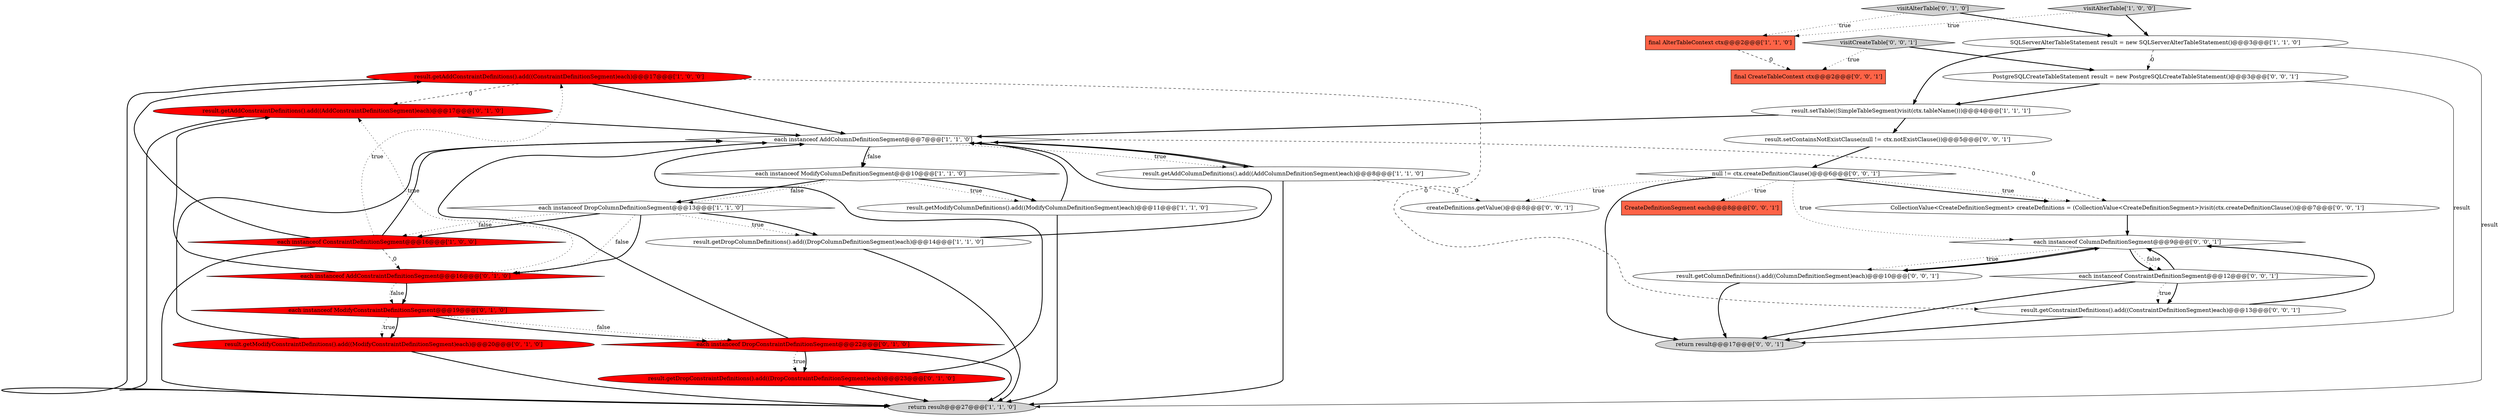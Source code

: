 digraph {
10 [style = filled, label = "result.getAddConstraintDefinitions().add((ConstraintDefinitionSegment)each)@@@17@@@['1', '0', '0']", fillcolor = red, shape = ellipse image = "AAA1AAABBB1BBB"];
5 [style = filled, label = "each instanceof DropColumnDefinitionSegment@@@13@@@['1', '1', '0']", fillcolor = white, shape = diamond image = "AAA0AAABBB1BBB"];
17 [style = filled, label = "result.getModifyConstraintDefinitions().add((ModifyConstraintDefinitionSegment)each)@@@20@@@['0', '1', '0']", fillcolor = red, shape = ellipse image = "AAA1AAABBB2BBB"];
23 [style = filled, label = "each instanceof ColumnDefinitionSegment@@@9@@@['0', '0', '1']", fillcolor = white, shape = diamond image = "AAA0AAABBB3BBB"];
15 [style = filled, label = "each instanceof ModifyConstraintDefinitionSegment@@@19@@@['0', '1', '0']", fillcolor = red, shape = diamond image = "AAA1AAABBB2BBB"];
19 [style = filled, label = "result.getDropConstraintDefinitions().add((DropConstraintDefinitionSegment)each)@@@23@@@['0', '1', '0']", fillcolor = red, shape = ellipse image = "AAA1AAABBB2BBB"];
32 [style = filled, label = "each instanceof ConstraintDefinitionSegment@@@12@@@['0', '0', '1']", fillcolor = white, shape = diamond image = "AAA0AAABBB3BBB"];
9 [style = filled, label = "return result@@@27@@@['1', '1', '0']", fillcolor = lightgray, shape = ellipse image = "AAA0AAABBB1BBB"];
13 [style = filled, label = "visitAlterTable['0', '1', '0']", fillcolor = lightgray, shape = diamond image = "AAA0AAABBB2BBB"];
8 [style = filled, label = "each instanceof ModifyColumnDefinitionSegment@@@10@@@['1', '1', '0']", fillcolor = white, shape = diamond image = "AAA0AAABBB1BBB"];
16 [style = filled, label = "result.getAddConstraintDefinitions().add((AddConstraintDefinitionSegment)each)@@@17@@@['0', '1', '0']", fillcolor = red, shape = ellipse image = "AAA1AAABBB2BBB"];
2 [style = filled, label = "visitAlterTable['1', '0', '0']", fillcolor = lightgray, shape = diamond image = "AAA0AAABBB1BBB"];
6 [style = filled, label = "each instanceof ConstraintDefinitionSegment@@@16@@@['1', '0', '0']", fillcolor = red, shape = diamond image = "AAA1AAABBB1BBB"];
26 [style = filled, label = "final CreateTableContext ctx@@@2@@@['0', '0', '1']", fillcolor = tomato, shape = box image = "AAA0AAABBB3BBB"];
28 [style = filled, label = "result.getColumnDefinitions().add((ColumnDefinitionSegment)each)@@@10@@@['0', '0', '1']", fillcolor = white, shape = ellipse image = "AAA0AAABBB3BBB"];
3 [style = filled, label = "result.setTable((SimpleTableSegment)visit(ctx.tableName()))@@@4@@@['1', '1', '1']", fillcolor = white, shape = ellipse image = "AAA0AAABBB1BBB"];
14 [style = filled, label = "each instanceof DropConstraintDefinitionSegment@@@22@@@['0', '1', '0']", fillcolor = red, shape = diamond image = "AAA1AAABBB2BBB"];
30 [style = filled, label = "CollectionValue<CreateDefinitionSegment> createDefinitions = (CollectionValue<CreateDefinitionSegment>)visit(ctx.createDefinitionClause())@@@7@@@['0', '0', '1']", fillcolor = white, shape = ellipse image = "AAA0AAABBB3BBB"];
4 [style = filled, label = "result.getModifyColumnDefinitions().add((ModifyColumnDefinitionSegment)each)@@@11@@@['1', '1', '0']", fillcolor = white, shape = ellipse image = "AAA0AAABBB1BBB"];
7 [style = filled, label = "final AlterTableContext ctx@@@2@@@['1', '1', '0']", fillcolor = tomato, shape = box image = "AAA0AAABBB1BBB"];
18 [style = filled, label = "each instanceof AddConstraintDefinitionSegment@@@16@@@['0', '1', '0']", fillcolor = red, shape = diamond image = "AAA1AAABBB2BBB"];
24 [style = filled, label = "visitCreateTable['0', '0', '1']", fillcolor = lightgray, shape = diamond image = "AAA0AAABBB3BBB"];
27 [style = filled, label = "return result@@@17@@@['0', '0', '1']", fillcolor = lightgray, shape = ellipse image = "AAA0AAABBB3BBB"];
29 [style = filled, label = "result.setContainsNotExistClause(null != ctx.notExistClause())@@@5@@@['0', '0', '1']", fillcolor = white, shape = ellipse image = "AAA0AAABBB3BBB"];
0 [style = filled, label = "SQLServerAlterTableStatement result = new SQLServerAlterTableStatement()@@@3@@@['1', '1', '0']", fillcolor = white, shape = ellipse image = "AAA0AAABBB1BBB"];
25 [style = filled, label = "null != ctx.createDefinitionClause()@@@6@@@['0', '0', '1']", fillcolor = white, shape = diamond image = "AAA0AAABBB3BBB"];
1 [style = filled, label = "each instanceof AddColumnDefinitionSegment@@@7@@@['1', '1', '0']", fillcolor = white, shape = diamond image = "AAA0AAABBB1BBB"];
11 [style = filled, label = "result.getAddColumnDefinitions().add((AddColumnDefinitionSegment)each)@@@8@@@['1', '1', '0']", fillcolor = white, shape = ellipse image = "AAA0AAABBB1BBB"];
22 [style = filled, label = "result.getConstraintDefinitions().add((ConstraintDefinitionSegment)each)@@@13@@@['0', '0', '1']", fillcolor = white, shape = ellipse image = "AAA0AAABBB3BBB"];
20 [style = filled, label = "CreateDefinitionSegment each@@@8@@@['0', '0', '1']", fillcolor = tomato, shape = box image = "AAA0AAABBB3BBB"];
31 [style = filled, label = "PostgreSQLCreateTableStatement result = new PostgreSQLCreateTableStatement()@@@3@@@['0', '0', '1']", fillcolor = white, shape = ellipse image = "AAA0AAABBB3BBB"];
21 [style = filled, label = "createDefinitions.getValue()@@@8@@@['0', '0', '1']", fillcolor = white, shape = ellipse image = "AAA0AAABBB3BBB"];
12 [style = filled, label = "result.getDropColumnDefinitions().add((DropColumnDefinitionSegment)each)@@@14@@@['1', '1', '0']", fillcolor = white, shape = ellipse image = "AAA0AAABBB1BBB"];
0->3 [style = bold, label=""];
4->9 [style = bold, label=""];
32->22 [style = bold, label=""];
5->18 [style = dotted, label="false"];
1->8 [style = bold, label=""];
32->23 [style = bold, label=""];
14->19 [style = dotted, label="true"];
17->1 [style = bold, label=""];
3->1 [style = bold, label=""];
15->14 [style = bold, label=""];
31->27 [style = solid, label="result"];
11->1 [style = bold, label=""];
18->16 [style = dotted, label="true"];
15->14 [style = dotted, label="false"];
1->30 [style = dashed, label="0"];
25->30 [style = bold, label=""];
23->28 [style = dotted, label="true"];
17->9 [style = bold, label=""];
1->11 [style = dotted, label="true"];
30->23 [style = bold, label=""];
18->15 [style = bold, label=""];
23->32 [style = bold, label=""];
29->25 [style = bold, label=""];
14->19 [style = bold, label=""];
32->27 [style = bold, label=""];
5->18 [style = bold, label=""];
13->7 [style = dotted, label="true"];
5->12 [style = dotted, label="true"];
18->15 [style = dotted, label="false"];
10->22 [style = dashed, label="0"];
11->9 [style = bold, label=""];
12->1 [style = bold, label=""];
12->9 [style = bold, label=""];
22->23 [style = bold, label=""];
8->4 [style = dotted, label="true"];
14->1 [style = bold, label=""];
1->11 [style = bold, label=""];
6->18 [style = dashed, label="0"];
0->9 [style = solid, label="result"];
15->17 [style = dotted, label="true"];
23->28 [style = bold, label=""];
6->10 [style = dotted, label="true"];
25->27 [style = bold, label=""];
6->1 [style = bold, label=""];
19->1 [style = bold, label=""];
15->17 [style = bold, label=""];
2->0 [style = bold, label=""];
1->8 [style = dotted, label="false"];
5->6 [style = bold, label=""];
8->5 [style = bold, label=""];
22->27 [style = bold, label=""];
5->12 [style = bold, label=""];
16->1 [style = bold, label=""];
19->9 [style = bold, label=""];
28->23 [style = bold, label=""];
24->31 [style = bold, label=""];
5->6 [style = dotted, label="false"];
2->7 [style = dotted, label="true"];
6->10 [style = bold, label=""];
24->26 [style = dotted, label="true"];
25->20 [style = dotted, label="true"];
0->31 [style = dashed, label="0"];
23->32 [style = dotted, label="false"];
14->9 [style = bold, label=""];
4->1 [style = bold, label=""];
10->9 [style = bold, label=""];
8->5 [style = dotted, label="false"];
28->27 [style = bold, label=""];
8->4 [style = bold, label=""];
25->23 [style = dotted, label="true"];
6->9 [style = bold, label=""];
31->3 [style = bold, label=""];
10->16 [style = dashed, label="0"];
10->1 [style = bold, label=""];
25->30 [style = dotted, label="true"];
7->26 [style = dashed, label="0"];
11->21 [style = dashed, label="0"];
3->29 [style = bold, label=""];
16->9 [style = bold, label=""];
25->21 [style = dotted, label="true"];
13->0 [style = bold, label=""];
32->22 [style = dotted, label="true"];
18->16 [style = bold, label=""];
}
